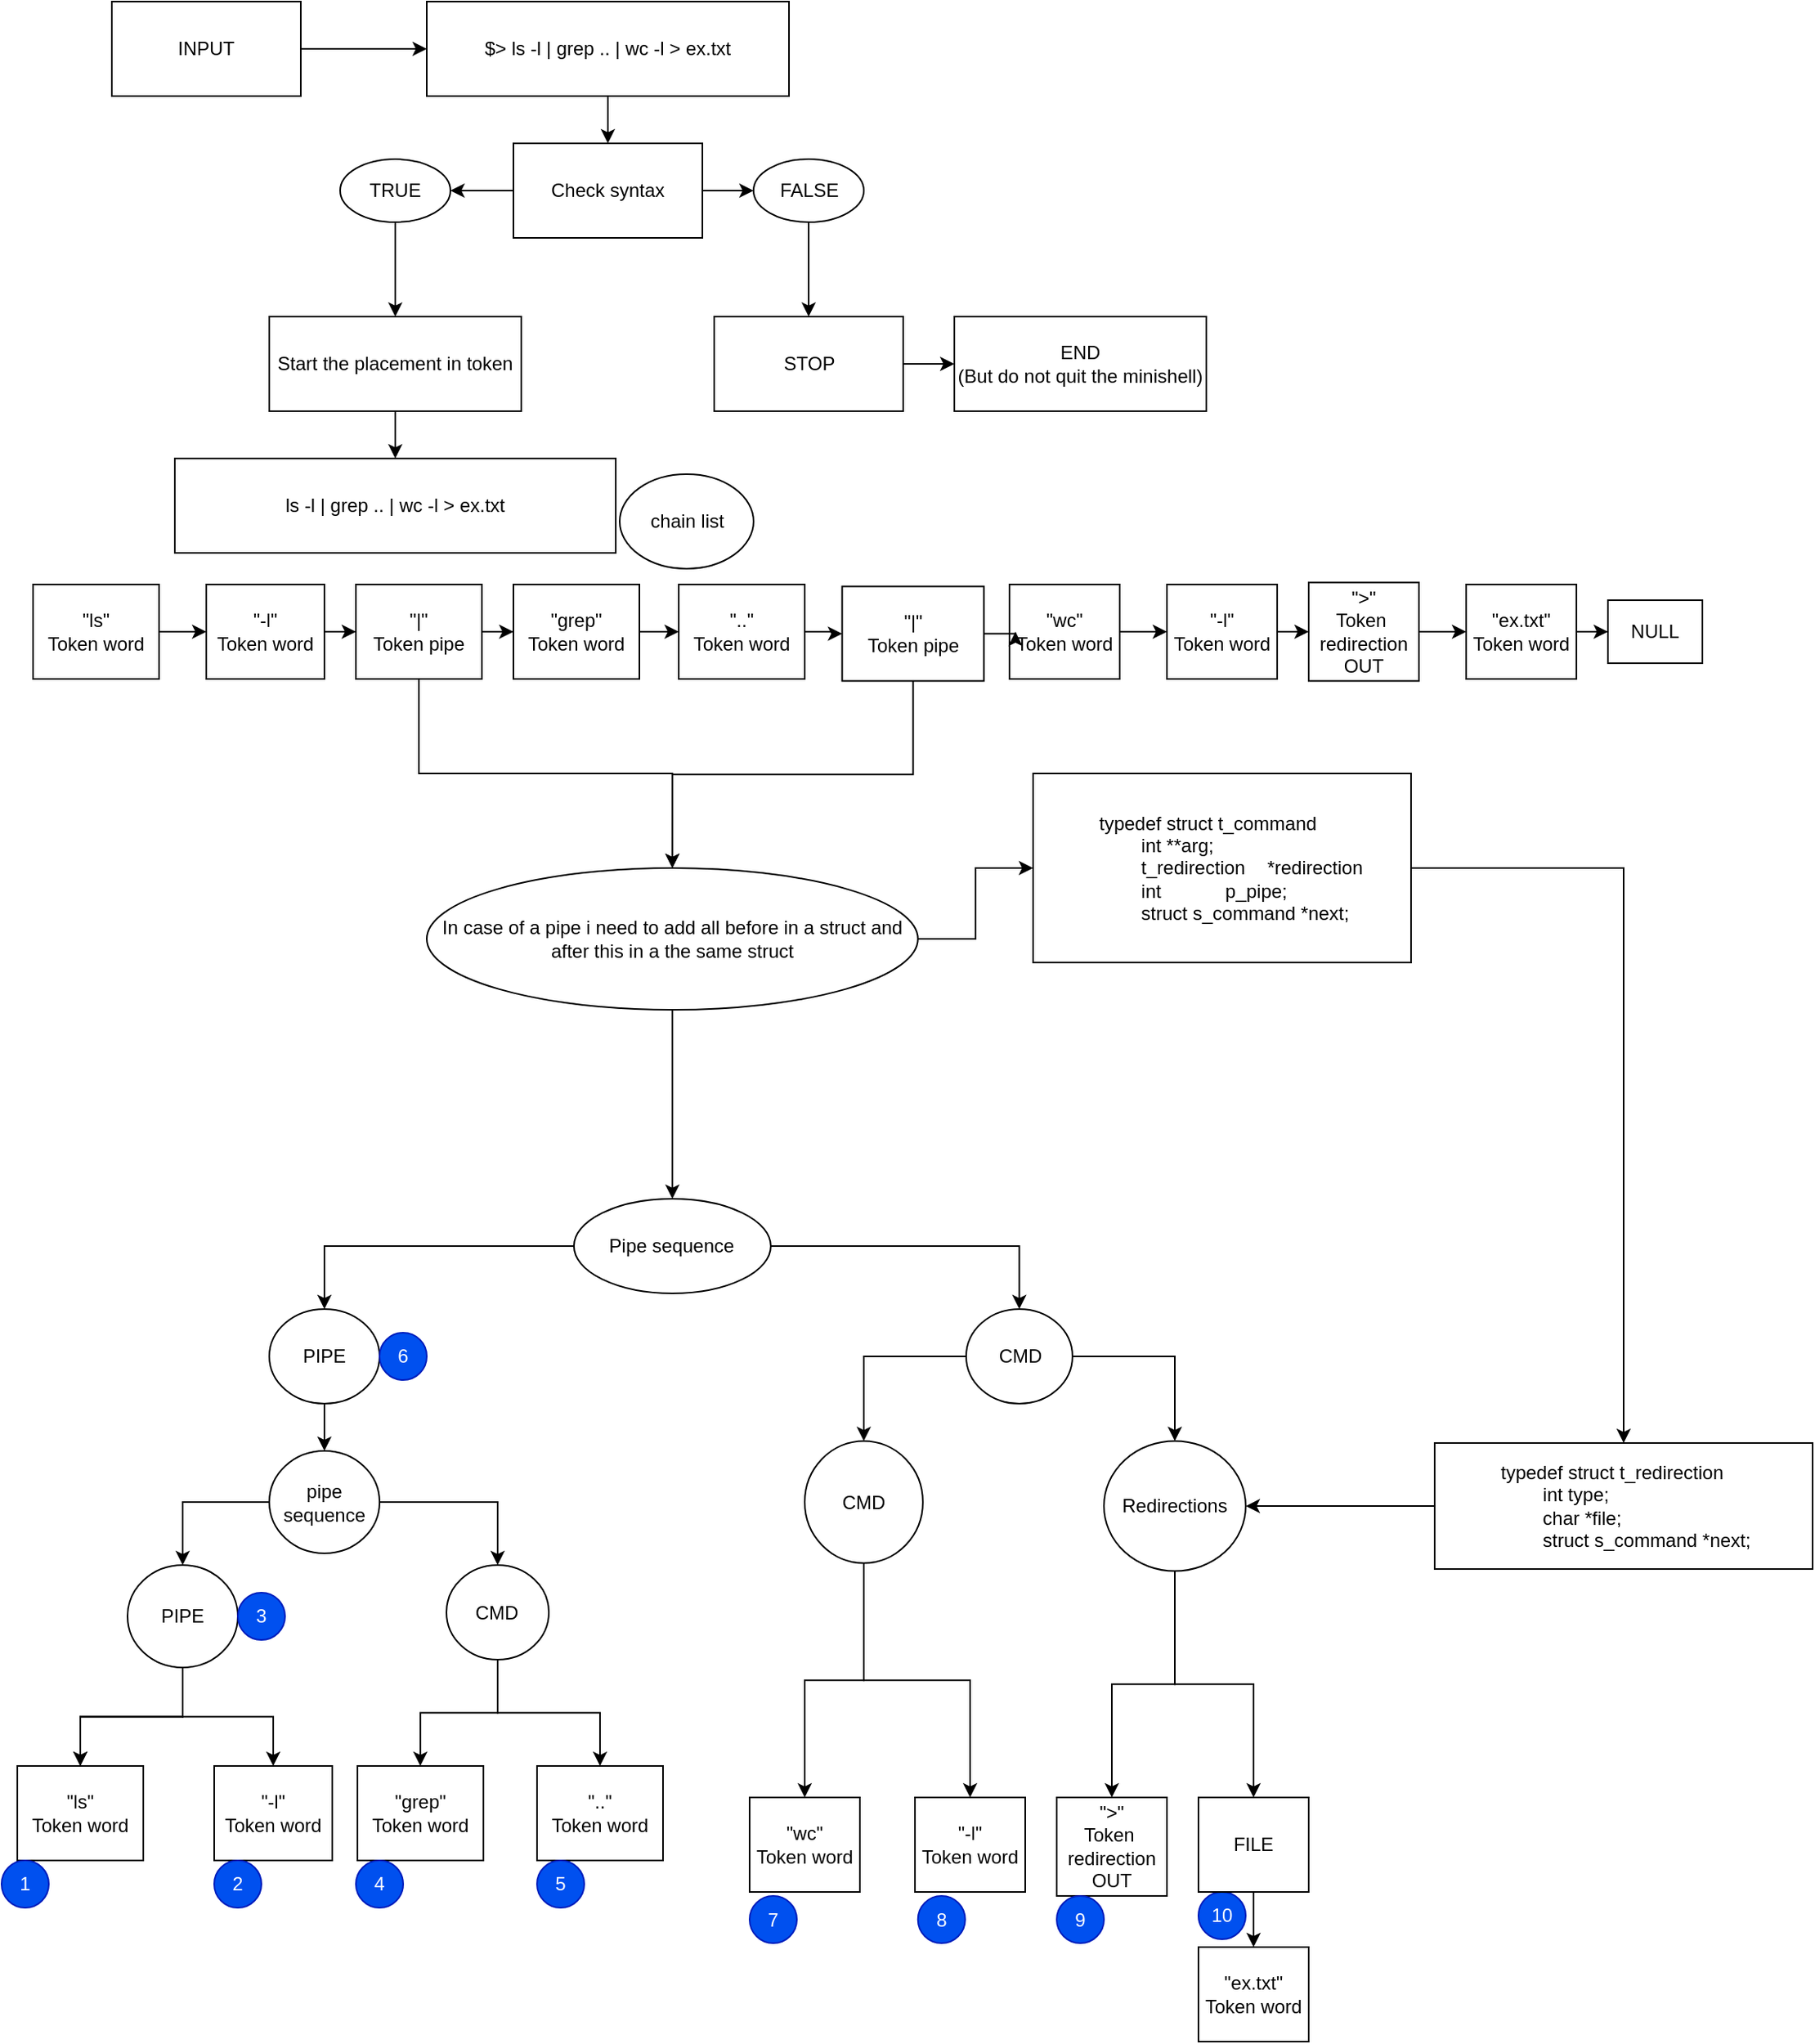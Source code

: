 <mxfile version="26.0.4">
  <diagram name="Page-1" id="rRFXWnT0ynGTG0CkEvUE">
    <mxGraphModel dx="2677" dy="895" grid="1" gridSize="10" guides="1" tooltips="1" connect="1" arrows="1" fold="1" page="1" pageScale="1" pageWidth="850" pageHeight="1100" math="0" shadow="0">
      <root>
        <mxCell id="0" />
        <mxCell id="1" parent="0" />
        <mxCell id="fJmlveyHdBU51Vy1_YlL-3" value="" style="edgeStyle=orthogonalEdgeStyle;rounded=0;orthogonalLoop=1;jettySize=auto;html=1;" parent="1" source="fJmlveyHdBU51Vy1_YlL-1" target="fJmlveyHdBU51Vy1_YlL-2" edge="1">
          <mxGeometry relative="1" as="geometry" />
        </mxCell>
        <mxCell id="fJmlveyHdBU51Vy1_YlL-1" value="INPUT" style="rounded=0;whiteSpace=wrap;html=1;" parent="1" vertex="1">
          <mxGeometry x="50" y="40" width="120" height="60" as="geometry" />
        </mxCell>
        <mxCell id="fJmlveyHdBU51Vy1_YlL-7" value="" style="edgeStyle=orthogonalEdgeStyle;rounded=0;orthogonalLoop=1;jettySize=auto;html=1;" parent="1" source="fJmlveyHdBU51Vy1_YlL-2" target="fJmlveyHdBU51Vy1_YlL-5" edge="1">
          <mxGeometry relative="1" as="geometry" />
        </mxCell>
        <mxCell id="fJmlveyHdBU51Vy1_YlL-2" value="$&amp;gt; ls -l | grep .. | wc -l &amp;gt; ex.txt" style="rounded=0;whiteSpace=wrap;html=1;" parent="1" vertex="1">
          <mxGeometry x="250" y="40" width="230" height="60" as="geometry" />
        </mxCell>
        <mxCell id="fJmlveyHdBU51Vy1_YlL-146" value="" style="edgeStyle=orthogonalEdgeStyle;rounded=0;orthogonalLoop=1;jettySize=auto;html=1;" parent="1" source="fJmlveyHdBU51Vy1_YlL-5" target="fJmlveyHdBU51Vy1_YlL-13" edge="1">
          <mxGeometry relative="1" as="geometry" />
        </mxCell>
        <mxCell id="fJmlveyHdBU51Vy1_YlL-148" value="" style="edgeStyle=orthogonalEdgeStyle;rounded=0;orthogonalLoop=1;jettySize=auto;html=1;" parent="1" source="fJmlveyHdBU51Vy1_YlL-5" target="fJmlveyHdBU51Vy1_YlL-15" edge="1">
          <mxGeometry relative="1" as="geometry" />
        </mxCell>
        <mxCell id="fJmlveyHdBU51Vy1_YlL-5" value="Check syntax" style="rounded=0;whiteSpace=wrap;html=1;" parent="1" vertex="1">
          <mxGeometry x="305" y="130" width="120" height="60" as="geometry" />
        </mxCell>
        <mxCell id="fJmlveyHdBU51Vy1_YlL-19" value="" style="edgeStyle=orthogonalEdgeStyle;rounded=0;orthogonalLoop=1;jettySize=auto;html=1;" parent="1" source="fJmlveyHdBU51Vy1_YlL-8" target="fJmlveyHdBU51Vy1_YlL-18" edge="1">
          <mxGeometry relative="1" as="geometry" />
        </mxCell>
        <mxCell id="fJmlveyHdBU51Vy1_YlL-8" value="Start the placement in token" style="rounded=0;whiteSpace=wrap;html=1;" parent="1" vertex="1">
          <mxGeometry x="150" y="240" width="160" height="60" as="geometry" />
        </mxCell>
        <mxCell id="fJmlveyHdBU51Vy1_YlL-17" value="" style="edgeStyle=orthogonalEdgeStyle;rounded=0;orthogonalLoop=1;jettySize=auto;html=1;" parent="1" source="fJmlveyHdBU51Vy1_YlL-9" target="fJmlveyHdBU51Vy1_YlL-16" edge="1">
          <mxGeometry relative="1" as="geometry" />
        </mxCell>
        <mxCell id="fJmlveyHdBU51Vy1_YlL-9" value="STOP" style="rounded=0;whiteSpace=wrap;html=1;" parent="1" vertex="1">
          <mxGeometry x="432.5" y="240" width="120" height="60" as="geometry" />
        </mxCell>
        <mxCell id="fJmlveyHdBU51Vy1_YlL-147" value="" style="edgeStyle=orthogonalEdgeStyle;rounded=0;orthogonalLoop=1;jettySize=auto;html=1;" parent="1" source="fJmlveyHdBU51Vy1_YlL-13" target="fJmlveyHdBU51Vy1_YlL-8" edge="1">
          <mxGeometry relative="1" as="geometry" />
        </mxCell>
        <mxCell id="fJmlveyHdBU51Vy1_YlL-13" value="TRUE" style="ellipse;whiteSpace=wrap;html=1;" parent="1" vertex="1">
          <mxGeometry x="195" y="140" width="70" height="40" as="geometry" />
        </mxCell>
        <mxCell id="fJmlveyHdBU51Vy1_YlL-149" value="" style="edgeStyle=orthogonalEdgeStyle;rounded=0;orthogonalLoop=1;jettySize=auto;html=1;" parent="1" source="fJmlveyHdBU51Vy1_YlL-15" target="fJmlveyHdBU51Vy1_YlL-9" edge="1">
          <mxGeometry relative="1" as="geometry" />
        </mxCell>
        <mxCell id="fJmlveyHdBU51Vy1_YlL-15" value="FALSE" style="ellipse;whiteSpace=wrap;html=1;" parent="1" vertex="1">
          <mxGeometry x="457.5" y="140" width="70" height="40" as="geometry" />
        </mxCell>
        <mxCell id="fJmlveyHdBU51Vy1_YlL-16" value="END&lt;div&gt;(But do not quit the minishell)&lt;/div&gt;" style="rounded=0;whiteSpace=wrap;html=1;" parent="1" vertex="1">
          <mxGeometry x="585" y="240" width="160" height="60" as="geometry" />
        </mxCell>
        <mxCell id="fJmlveyHdBU51Vy1_YlL-18" value="ls -l | grep .. | wc -l &amp;gt; ex.txt" style="whiteSpace=wrap;html=1;rounded=0;" parent="1" vertex="1">
          <mxGeometry x="90" y="330" width="280" height="60" as="geometry" />
        </mxCell>
        <mxCell id="fJmlveyHdBU51Vy1_YlL-33" value="" style="edgeStyle=orthogonalEdgeStyle;rounded=0;orthogonalLoop=1;jettySize=auto;html=1;" parent="1" source="fJmlveyHdBU51Vy1_YlL-23" target="fJmlveyHdBU51Vy1_YlL-25" edge="1">
          <mxGeometry relative="1" as="geometry" />
        </mxCell>
        <mxCell id="fJmlveyHdBU51Vy1_YlL-23" value="&quot;ls&quot;&lt;div&gt;Token word&lt;/div&gt;" style="whiteSpace=wrap;html=1;rounded=0;" parent="1" vertex="1">
          <mxGeometry y="410" width="80" height="60" as="geometry" />
        </mxCell>
        <mxCell id="fJmlveyHdBU51Vy1_YlL-34" value="" style="edgeStyle=orthogonalEdgeStyle;rounded=0;orthogonalLoop=1;jettySize=auto;html=1;" parent="1" source="fJmlveyHdBU51Vy1_YlL-25" target="fJmlveyHdBU51Vy1_YlL-26" edge="1">
          <mxGeometry relative="1" as="geometry" />
        </mxCell>
        <mxCell id="fJmlveyHdBU51Vy1_YlL-25" value="&quot;-l&quot;&lt;div&gt;Token word&lt;/div&gt;" style="whiteSpace=wrap;html=1;rounded=0;" parent="1" vertex="1">
          <mxGeometry x="110" y="410" width="75" height="60" as="geometry" />
        </mxCell>
        <mxCell id="fJmlveyHdBU51Vy1_YlL-35" value="" style="edgeStyle=orthogonalEdgeStyle;rounded=0;orthogonalLoop=1;jettySize=auto;html=1;" parent="1" source="fJmlveyHdBU51Vy1_YlL-26" target="fJmlveyHdBU51Vy1_YlL-30" edge="1">
          <mxGeometry relative="1" as="geometry" />
        </mxCell>
        <mxCell id="fJmlveyHdBU51Vy1_YlL-41" value="" style="edgeStyle=orthogonalEdgeStyle;rounded=0;orthogonalLoop=1;jettySize=auto;html=1;" parent="1" source="fJmlveyHdBU51Vy1_YlL-26" target="fJmlveyHdBU51Vy1_YlL-40" edge="1">
          <mxGeometry relative="1" as="geometry" />
        </mxCell>
        <mxCell id="fJmlveyHdBU51Vy1_YlL-26" value="&quot;|&quot;&lt;div&gt;Token pipe&lt;/div&gt;" style="whiteSpace=wrap;html=1;rounded=0;" parent="1" vertex="1">
          <mxGeometry x="205" y="410" width="80" height="60" as="geometry" />
        </mxCell>
        <mxCell id="fJmlveyHdBU51Vy1_YlL-58" value="" style="edgeStyle=orthogonalEdgeStyle;rounded=0;orthogonalLoop=1;jettySize=auto;html=1;" parent="1" source="fJmlveyHdBU51Vy1_YlL-27" target="fJmlveyHdBU51Vy1_YlL-57" edge="1">
          <mxGeometry relative="1" as="geometry" />
        </mxCell>
        <mxCell id="fJmlveyHdBU51Vy1_YlL-27" value="&quot;wc&quot;&lt;div&gt;Token word&lt;/div&gt;" style="whiteSpace=wrap;html=1;rounded=0;" parent="1" vertex="1">
          <mxGeometry x="620" y="410" width="70" height="60" as="geometry" />
        </mxCell>
        <mxCell id="fJmlveyHdBU51Vy1_YlL-38" value="" style="edgeStyle=orthogonalEdgeStyle;rounded=0;orthogonalLoop=1;jettySize=auto;html=1;" parent="1" source="fJmlveyHdBU51Vy1_YlL-28" target="fJmlveyHdBU51Vy1_YlL-27" edge="1">
          <mxGeometry relative="1" as="geometry" />
        </mxCell>
        <mxCell id="fJmlveyHdBU51Vy1_YlL-145" value="" style="edgeStyle=orthogonalEdgeStyle;rounded=0;orthogonalLoop=1;jettySize=auto;html=1;" parent="1" source="fJmlveyHdBU51Vy1_YlL-28" target="fJmlveyHdBU51Vy1_YlL-40" edge="1">
          <mxGeometry relative="1" as="geometry" />
        </mxCell>
        <mxCell id="fJmlveyHdBU51Vy1_YlL-28" value="&quot;|&quot;&lt;div&gt;Token pipe&lt;br&gt;&lt;/div&gt;" style="whiteSpace=wrap;html=1;rounded=0;" parent="1" vertex="1">
          <mxGeometry x="513.75" y="411.25" width="90" height="60" as="geometry" />
        </mxCell>
        <mxCell id="fJmlveyHdBU51Vy1_YlL-37" value="" style="edgeStyle=orthogonalEdgeStyle;rounded=0;orthogonalLoop=1;jettySize=auto;html=1;" parent="1" source="fJmlveyHdBU51Vy1_YlL-29" target="fJmlveyHdBU51Vy1_YlL-28" edge="1">
          <mxGeometry relative="1" as="geometry" />
        </mxCell>
        <mxCell id="fJmlveyHdBU51Vy1_YlL-29" value="&quot;..&quot;&lt;div&gt;Token word&lt;/div&gt;" style="whiteSpace=wrap;html=1;rounded=0;" parent="1" vertex="1">
          <mxGeometry x="410" y="410" width="80" height="60" as="geometry" />
        </mxCell>
        <mxCell id="fJmlveyHdBU51Vy1_YlL-36" value="" style="edgeStyle=orthogonalEdgeStyle;rounded=0;orthogonalLoop=1;jettySize=auto;html=1;" parent="1" source="fJmlveyHdBU51Vy1_YlL-30" target="fJmlveyHdBU51Vy1_YlL-29" edge="1">
          <mxGeometry relative="1" as="geometry" />
        </mxCell>
        <mxCell id="fJmlveyHdBU51Vy1_YlL-30" value="&quot;grep&quot;&lt;div&gt;Token word&lt;/div&gt;" style="whiteSpace=wrap;html=1;rounded=0;" parent="1" vertex="1">
          <mxGeometry x="305" y="410" width="80" height="60" as="geometry" />
        </mxCell>
        <mxCell id="fJmlveyHdBU51Vy1_YlL-31" value="chain list" style="ellipse;whiteSpace=wrap;html=1;" parent="1" vertex="1">
          <mxGeometry x="372.5" y="340" width="85" height="60" as="geometry" />
        </mxCell>
        <mxCell id="fJmlveyHdBU51Vy1_YlL-32" value="NULL" style="whiteSpace=wrap;html=1;rounded=0;" parent="1" vertex="1">
          <mxGeometry x="1000" y="420" width="60" height="40" as="geometry" />
        </mxCell>
        <mxCell id="fJmlveyHdBU51Vy1_YlL-44" value="" style="edgeStyle=orthogonalEdgeStyle;rounded=0;orthogonalLoop=1;jettySize=auto;html=1;" parent="1" source="fJmlveyHdBU51Vy1_YlL-40" target="fJmlveyHdBU51Vy1_YlL-43" edge="1">
          <mxGeometry relative="1" as="geometry" />
        </mxCell>
        <mxCell id="fJmlveyHdBU51Vy1_YlL-109" value="" style="edgeStyle=orthogonalEdgeStyle;rounded=0;orthogonalLoop=1;jettySize=auto;html=1;" parent="1" source="fJmlveyHdBU51Vy1_YlL-40" target="fJmlveyHdBU51Vy1_YlL-95" edge="1">
          <mxGeometry relative="1" as="geometry" />
        </mxCell>
        <mxCell id="fJmlveyHdBU51Vy1_YlL-40" value="In case of a pipe i need to add all before in a struct and after this in a the same struct" style="ellipse;whiteSpace=wrap;html=1;rounded=0;" parent="1" vertex="1">
          <mxGeometry x="250" y="590" width="311.87" height="90" as="geometry" />
        </mxCell>
        <mxCell id="fJmlveyHdBU51Vy1_YlL-47" value="" style="edgeStyle=orthogonalEdgeStyle;rounded=0;orthogonalLoop=1;jettySize=auto;html=1;" parent="1" source="fJmlveyHdBU51Vy1_YlL-43" target="fJmlveyHdBU51Vy1_YlL-45" edge="1">
          <mxGeometry relative="1" as="geometry" />
        </mxCell>
        <mxCell id="fJmlveyHdBU51Vy1_YlL-43" value="&lt;blockquote style=&quot;margin: 0 0 0 40px; border: none; padding: 0px;&quot;&gt;typedef struct t_command&lt;/blockquote&gt;&lt;blockquote style=&quot;margin: 0 0 0 40px; border: none; padding: 0px;&quot;&gt;&lt;span style=&quot;white-space: pre;&quot;&gt;&#x9;&lt;/span&gt;int **arg;&lt;br&gt;&lt;/blockquote&gt;&lt;blockquote style=&quot;margin: 0 0 0 40px; border: none; padding: 0px;&quot;&gt;&lt;span style=&quot;white-space: pre;&quot;&gt;&#x9;&lt;/span&gt;t_redirection&lt;span style=&quot;white-space: pre;&quot;&gt;&#x9;&lt;/span&gt;*redirection&lt;br&gt;&lt;/blockquote&gt;&lt;blockquote style=&quot;margin: 0 0 0 40px; border: none; padding: 0px;&quot;&gt;&lt;span style=&quot;white-space: pre;&quot;&gt;&#x9;&lt;/span&gt;int&lt;span style=&quot;white-space: pre;&quot;&gt;&#x9;&lt;/span&gt;&lt;span style=&quot;white-space: pre;&quot;&gt;&#x9;&lt;/span&gt;p_pipe;&lt;/blockquote&gt;&lt;blockquote style=&quot;margin: 0 0 0 40px; border: none; padding: 0px;&quot;&gt;&lt;span style=&quot;white-space: pre;&quot;&gt;&#x9;&lt;/span&gt;struct s_command *next;&lt;br&gt;&lt;/blockquote&gt;" style="whiteSpace=wrap;html=1;rounded=0;align=left;" parent="1" vertex="1">
          <mxGeometry x="635" y="530" width="240" height="120" as="geometry" />
        </mxCell>
        <mxCell id="WgjbDh5-NHSsL8skq-T1-2" value="" style="edgeStyle=orthogonalEdgeStyle;rounded=0;orthogonalLoop=1;jettySize=auto;html=1;" edge="1" parent="1" source="fJmlveyHdBU51Vy1_YlL-45" target="fJmlveyHdBU51Vy1_YlL-105">
          <mxGeometry relative="1" as="geometry" />
        </mxCell>
        <mxCell id="fJmlveyHdBU51Vy1_YlL-45" value="&lt;blockquote style=&quot;margin: 0px 0px 0px 40px; border: none; padding: 0px;&quot;&gt;typedef struct t_redirection&lt;/blockquote&gt;&lt;blockquote style=&quot;margin: 0px 0px 0px 40px; border: none; padding: 0px;&quot;&gt;&lt;span style=&quot;white-space: pre;&quot;&gt;&#x9;&lt;/span&gt;int type;&lt;br&gt;&lt;/blockquote&gt;&lt;blockquote style=&quot;margin: 0px 0px 0px 40px; border: none; padding: 0px;&quot;&gt;&lt;span style=&quot;white-space: pre;&quot;&gt;&#x9;&lt;/span&gt;char *file;&lt;/blockquote&gt;&lt;blockquote style=&quot;margin: 0px 0px 0px 40px; border: none; padding: 0px;&quot;&gt;&lt;span style=&quot;white-space: pre;&quot;&gt;&#x9;&lt;/span&gt;struct s_command *next;&lt;/blockquote&gt;" style="whiteSpace=wrap;html=1;align=left;rounded=0;" parent="1" vertex="1">
          <mxGeometry x="890" y="955" width="240" height="80" as="geometry" />
        </mxCell>
        <mxCell id="fJmlveyHdBU51Vy1_YlL-77" value="" style="edgeStyle=orthogonalEdgeStyle;rounded=0;orthogonalLoop=1;jettySize=auto;html=1;" parent="1" source="fJmlveyHdBU51Vy1_YlL-48" target="fJmlveyHdBU51Vy1_YlL-76" edge="1">
          <mxGeometry relative="1" as="geometry" />
        </mxCell>
        <mxCell id="fJmlveyHdBU51Vy1_YlL-48" value="PIPE" style="ellipse;whiteSpace=wrap;html=1;rounded=0;" parent="1" vertex="1">
          <mxGeometry x="150" y="870" width="70" height="60" as="geometry" />
        </mxCell>
        <mxCell id="fJmlveyHdBU51Vy1_YlL-91" value="" style="edgeStyle=orthogonalEdgeStyle;rounded=0;orthogonalLoop=1;jettySize=auto;html=1;" parent="1" source="fJmlveyHdBU51Vy1_YlL-50" target="fJmlveyHdBU51Vy1_YlL-90" edge="1">
          <mxGeometry relative="1" as="geometry" />
        </mxCell>
        <mxCell id="fJmlveyHdBU51Vy1_YlL-93" value="" style="edgeStyle=orthogonalEdgeStyle;rounded=0;orthogonalLoop=1;jettySize=auto;html=1;" parent="1" source="fJmlveyHdBU51Vy1_YlL-50" target="fJmlveyHdBU51Vy1_YlL-92" edge="1">
          <mxGeometry relative="1" as="geometry" />
        </mxCell>
        <mxCell id="fJmlveyHdBU51Vy1_YlL-50" value="CMD" style="ellipse;whiteSpace=wrap;html=1;rounded=0;" parent="1" vertex="1">
          <mxGeometry x="262.49" y="1032.5" width="65.01" height="60" as="geometry" />
        </mxCell>
        <mxCell id="fJmlveyHdBU51Vy1_YlL-61" value="" style="edgeStyle=orthogonalEdgeStyle;rounded=0;orthogonalLoop=1;jettySize=auto;html=1;" parent="1" source="fJmlveyHdBU51Vy1_YlL-57" target="fJmlveyHdBU51Vy1_YlL-60" edge="1">
          <mxGeometry relative="1" as="geometry" />
        </mxCell>
        <mxCell id="fJmlveyHdBU51Vy1_YlL-57" value="&quot;-l&quot;&lt;div&gt;Token word&lt;/div&gt;" style="whiteSpace=wrap;html=1;rounded=0;" parent="1" vertex="1">
          <mxGeometry x="720" y="410" width="70" height="60" as="geometry" />
        </mxCell>
        <mxCell id="fJmlveyHdBU51Vy1_YlL-63" value="" style="edgeStyle=orthogonalEdgeStyle;rounded=0;orthogonalLoop=1;jettySize=auto;html=1;" parent="1" source="fJmlveyHdBU51Vy1_YlL-60" target="fJmlveyHdBU51Vy1_YlL-62" edge="1">
          <mxGeometry relative="1" as="geometry" />
        </mxCell>
        <mxCell id="fJmlveyHdBU51Vy1_YlL-60" value="&quot;&amp;gt;&quot;&lt;div&gt;&lt;div&gt;Token&amp;nbsp;&lt;/div&gt;&lt;div&gt;redirection OUT&lt;/div&gt;&lt;/div&gt;" style="whiteSpace=wrap;html=1;rounded=0;" parent="1" vertex="1">
          <mxGeometry x="810" y="408.75" width="70" height="62.5" as="geometry" />
        </mxCell>
        <mxCell id="fJmlveyHdBU51Vy1_YlL-64" value="" style="edgeStyle=orthogonalEdgeStyle;rounded=0;orthogonalLoop=1;jettySize=auto;html=1;" parent="1" source="fJmlveyHdBU51Vy1_YlL-62" target="fJmlveyHdBU51Vy1_YlL-32" edge="1">
          <mxGeometry relative="1" as="geometry" />
        </mxCell>
        <mxCell id="fJmlveyHdBU51Vy1_YlL-62" value="&quot;ex.txt&quot;&lt;div&gt;Token word&lt;/div&gt;" style="whiteSpace=wrap;html=1;rounded=0;" parent="1" vertex="1">
          <mxGeometry x="910" y="410" width="70" height="60" as="geometry" />
        </mxCell>
        <mxCell id="fJmlveyHdBU51Vy1_YlL-79" value="" style="edgeStyle=orthogonalEdgeStyle;rounded=0;orthogonalLoop=1;jettySize=auto;html=1;" parent="1" source="fJmlveyHdBU51Vy1_YlL-76" target="fJmlveyHdBU51Vy1_YlL-78" edge="1">
          <mxGeometry relative="1" as="geometry" />
        </mxCell>
        <mxCell id="fJmlveyHdBU51Vy1_YlL-102" value="" style="edgeStyle=orthogonalEdgeStyle;rounded=0;orthogonalLoop=1;jettySize=auto;html=1;" parent="1" source="fJmlveyHdBU51Vy1_YlL-76" target="fJmlveyHdBU51Vy1_YlL-50" edge="1">
          <mxGeometry relative="1" as="geometry" />
        </mxCell>
        <mxCell id="fJmlveyHdBU51Vy1_YlL-76" value="pipe sequence" style="ellipse;whiteSpace=wrap;html=1;rounded=0;" parent="1" vertex="1">
          <mxGeometry x="150" y="960" width="70" height="65" as="geometry" />
        </mxCell>
        <mxCell id="fJmlveyHdBU51Vy1_YlL-85" value="" style="edgeStyle=orthogonalEdgeStyle;rounded=0;orthogonalLoop=1;jettySize=auto;html=1;" parent="1" source="fJmlveyHdBU51Vy1_YlL-78" target="fJmlveyHdBU51Vy1_YlL-84" edge="1">
          <mxGeometry relative="1" as="geometry" />
        </mxCell>
        <mxCell id="fJmlveyHdBU51Vy1_YlL-86" value="" style="edgeStyle=orthogonalEdgeStyle;rounded=0;orthogonalLoop=1;jettySize=auto;html=1;" parent="1" source="fJmlveyHdBU51Vy1_YlL-78" target="fJmlveyHdBU51Vy1_YlL-84" edge="1">
          <mxGeometry relative="1" as="geometry" />
        </mxCell>
        <mxCell id="fJmlveyHdBU51Vy1_YlL-88" value="" style="edgeStyle=orthogonalEdgeStyle;rounded=0;orthogonalLoop=1;jettySize=auto;html=1;" parent="1" source="fJmlveyHdBU51Vy1_YlL-78" target="fJmlveyHdBU51Vy1_YlL-87" edge="1">
          <mxGeometry relative="1" as="geometry" />
        </mxCell>
        <mxCell id="fJmlveyHdBU51Vy1_YlL-78" value="PIPE" style="ellipse;whiteSpace=wrap;html=1;rounded=0;" parent="1" vertex="1">
          <mxGeometry x="60" y="1032.5" width="70" height="65" as="geometry" />
        </mxCell>
        <mxCell id="fJmlveyHdBU51Vy1_YlL-84" value="&quot;ls&quot;&lt;div&gt;Token word&lt;/div&gt;" style="whiteSpace=wrap;html=1;rounded=0;" parent="1" vertex="1">
          <mxGeometry x="-10.0" y="1160" width="80" height="60" as="geometry" />
        </mxCell>
        <mxCell id="fJmlveyHdBU51Vy1_YlL-87" value="&quot;-l&quot;&lt;div&gt;Token word&lt;/div&gt;" style="whiteSpace=wrap;html=1;rounded=0;" parent="1" vertex="1">
          <mxGeometry x="115" y="1160" width="75" height="60" as="geometry" />
        </mxCell>
        <mxCell id="fJmlveyHdBU51Vy1_YlL-90" value="&quot;grep&quot;&lt;div&gt;Token word&lt;/div&gt;" style="whiteSpace=wrap;html=1;rounded=0;" parent="1" vertex="1">
          <mxGeometry x="205.93" y="1160" width="80" height="60" as="geometry" />
        </mxCell>
        <mxCell id="fJmlveyHdBU51Vy1_YlL-92" value="&quot;..&quot;&lt;div&gt;Token word&lt;/div&gt;" style="whiteSpace=wrap;html=1;rounded=0;" parent="1" vertex="1">
          <mxGeometry x="320" y="1160" width="80" height="60" as="geometry" />
        </mxCell>
        <mxCell id="fJmlveyHdBU51Vy1_YlL-101" value="" style="edgeStyle=orthogonalEdgeStyle;rounded=0;orthogonalLoop=1;jettySize=auto;html=1;" parent="1" source="fJmlveyHdBU51Vy1_YlL-95" target="fJmlveyHdBU51Vy1_YlL-48" edge="1">
          <mxGeometry relative="1" as="geometry" />
        </mxCell>
        <mxCell id="fJmlveyHdBU51Vy1_YlL-104" value="" style="edgeStyle=orthogonalEdgeStyle;rounded=0;orthogonalLoop=1;jettySize=auto;html=1;" parent="1" source="fJmlveyHdBU51Vy1_YlL-95" target="fJmlveyHdBU51Vy1_YlL-103" edge="1">
          <mxGeometry relative="1" as="geometry" />
        </mxCell>
        <mxCell id="fJmlveyHdBU51Vy1_YlL-95" value="Pipe sequence" style="ellipse;whiteSpace=wrap;html=1;rounded=0;" parent="1" vertex="1">
          <mxGeometry x="343.44" y="800" width="125" height="60" as="geometry" />
        </mxCell>
        <mxCell id="fJmlveyHdBU51Vy1_YlL-106" value="" style="edgeStyle=orthogonalEdgeStyle;rounded=0;orthogonalLoop=1;jettySize=auto;html=1;" parent="1" source="fJmlveyHdBU51Vy1_YlL-103" target="fJmlveyHdBU51Vy1_YlL-105" edge="1">
          <mxGeometry relative="1" as="geometry" />
        </mxCell>
        <mxCell id="fJmlveyHdBU51Vy1_YlL-108" value="" style="edgeStyle=orthogonalEdgeStyle;rounded=0;orthogonalLoop=1;jettySize=auto;html=1;" parent="1" source="fJmlveyHdBU51Vy1_YlL-103" target="fJmlveyHdBU51Vy1_YlL-107" edge="1">
          <mxGeometry relative="1" as="geometry" />
        </mxCell>
        <mxCell id="fJmlveyHdBU51Vy1_YlL-103" value="CMD" style="ellipse;whiteSpace=wrap;html=1;rounded=0;" parent="1" vertex="1">
          <mxGeometry x="592.5" y="870" width="67.5" height="60" as="geometry" />
        </mxCell>
        <mxCell id="fJmlveyHdBU51Vy1_YlL-123" value="" style="edgeStyle=orthogonalEdgeStyle;rounded=0;orthogonalLoop=1;jettySize=auto;html=1;" parent="1" source="fJmlveyHdBU51Vy1_YlL-105" target="fJmlveyHdBU51Vy1_YlL-117" edge="1">
          <mxGeometry relative="1" as="geometry" />
        </mxCell>
        <mxCell id="fJmlveyHdBU51Vy1_YlL-142" value="" style="edgeStyle=orthogonalEdgeStyle;rounded=0;orthogonalLoop=1;jettySize=auto;html=1;" parent="1" source="fJmlveyHdBU51Vy1_YlL-105" target="fJmlveyHdBU51Vy1_YlL-140" edge="1">
          <mxGeometry relative="1" as="geometry" />
        </mxCell>
        <mxCell id="fJmlveyHdBU51Vy1_YlL-105" value="Redirections" style="ellipse;whiteSpace=wrap;html=1;rounded=0;" parent="1" vertex="1">
          <mxGeometry x="680" y="953.75" width="90" height="82.5" as="geometry" />
        </mxCell>
        <mxCell id="fJmlveyHdBU51Vy1_YlL-120" value="" style="edgeStyle=orthogonalEdgeStyle;rounded=0;orthogonalLoop=1;jettySize=auto;html=1;" parent="1" source="fJmlveyHdBU51Vy1_YlL-107" target="fJmlveyHdBU51Vy1_YlL-113" edge="1">
          <mxGeometry relative="1" as="geometry" />
        </mxCell>
        <mxCell id="fJmlveyHdBU51Vy1_YlL-121" value="" style="edgeStyle=orthogonalEdgeStyle;rounded=0;orthogonalLoop=1;jettySize=auto;html=1;" parent="1" source="fJmlveyHdBU51Vy1_YlL-107" target="fJmlveyHdBU51Vy1_YlL-115" edge="1">
          <mxGeometry relative="1" as="geometry" />
        </mxCell>
        <mxCell id="fJmlveyHdBU51Vy1_YlL-107" value="CMD" style="ellipse;whiteSpace=wrap;html=1;rounded=0;" parent="1" vertex="1">
          <mxGeometry x="490" y="953.75" width="75" height="77.5" as="geometry" />
        </mxCell>
        <mxCell id="fJmlveyHdBU51Vy1_YlL-113" value="&quot;wc&quot;&lt;div&gt;Token word&lt;/div&gt;" style="whiteSpace=wrap;html=1;rounded=0;" parent="1" vertex="1">
          <mxGeometry x="455" y="1180" width="70" height="60" as="geometry" />
        </mxCell>
        <mxCell id="fJmlveyHdBU51Vy1_YlL-115" value="&quot;-l&quot;&lt;div&gt;Token word&lt;/div&gt;" style="whiteSpace=wrap;html=1;rounded=0;" parent="1" vertex="1">
          <mxGeometry x="560" y="1180" width="70" height="60" as="geometry" />
        </mxCell>
        <mxCell id="fJmlveyHdBU51Vy1_YlL-117" value="&quot;&amp;gt;&quot;&lt;div&gt;&lt;div&gt;Token&amp;nbsp;&lt;/div&gt;&lt;div&gt;redirection OUT&lt;/div&gt;&lt;/div&gt;" style="whiteSpace=wrap;html=1;rounded=0;" parent="1" vertex="1">
          <mxGeometry x="650" y="1180" width="70" height="62.5" as="geometry" />
        </mxCell>
        <mxCell id="fJmlveyHdBU51Vy1_YlL-118" value="&quot;ex.txt&quot;&lt;div&gt;Token word&lt;/div&gt;" style="whiteSpace=wrap;html=1;rounded=0;" parent="1" vertex="1">
          <mxGeometry x="740" y="1275" width="70" height="60" as="geometry" />
        </mxCell>
        <mxCell id="fJmlveyHdBU51Vy1_YlL-126" value="1" style="ellipse;whiteSpace=wrap;html=1;aspect=fixed;fillColor=#0050ef;fontColor=#ffffff;strokeColor=#001DBC;" parent="1" vertex="1">
          <mxGeometry x="-20" y="1220" width="30" height="30" as="geometry" />
        </mxCell>
        <mxCell id="fJmlveyHdBU51Vy1_YlL-128" value="2" style="ellipse;whiteSpace=wrap;html=1;aspect=fixed;fillColor=#0050ef;fontColor=#ffffff;strokeColor=#001DBC;" parent="1" vertex="1">
          <mxGeometry x="115" y="1220" width="30" height="30" as="geometry" />
        </mxCell>
        <mxCell id="fJmlveyHdBU51Vy1_YlL-129" value="3" style="ellipse;whiteSpace=wrap;html=1;aspect=fixed;fillColor=#0050ef;fontColor=#ffffff;strokeColor=#001DBC;" parent="1" vertex="1">
          <mxGeometry x="130" y="1050" width="30" height="30" as="geometry" />
        </mxCell>
        <mxCell id="fJmlveyHdBU51Vy1_YlL-131" value="4" style="ellipse;whiteSpace=wrap;html=1;aspect=fixed;fillColor=#0050ef;fontColor=#ffffff;strokeColor=#001DBC;" parent="1" vertex="1">
          <mxGeometry x="205" y="1220" width="30" height="30" as="geometry" />
        </mxCell>
        <mxCell id="fJmlveyHdBU51Vy1_YlL-132" value="5" style="ellipse;whiteSpace=wrap;html=1;aspect=fixed;fillColor=#0050ef;fontColor=#ffffff;strokeColor=#001DBC;" parent="1" vertex="1">
          <mxGeometry x="320" y="1220" width="30" height="30" as="geometry" />
        </mxCell>
        <mxCell id="fJmlveyHdBU51Vy1_YlL-133" value="6" style="ellipse;whiteSpace=wrap;html=1;aspect=fixed;fillColor=#0050ef;fontColor=#ffffff;strokeColor=#001DBC;" parent="1" vertex="1">
          <mxGeometry x="220" y="885" width="30" height="30" as="geometry" />
        </mxCell>
        <mxCell id="fJmlveyHdBU51Vy1_YlL-134" value="7" style="ellipse;whiteSpace=wrap;html=1;aspect=fixed;fillColor=#0050ef;fontColor=#ffffff;strokeColor=#001DBC;" parent="1" vertex="1">
          <mxGeometry x="455" y="1242.5" width="30" height="30" as="geometry" />
        </mxCell>
        <mxCell id="fJmlveyHdBU51Vy1_YlL-135" value="8" style="ellipse;whiteSpace=wrap;html=1;aspect=fixed;fillColor=#0050ef;fontColor=#ffffff;strokeColor=#001DBC;" parent="1" vertex="1">
          <mxGeometry x="561.87" y="1242.5" width="30" height="30" as="geometry" />
        </mxCell>
        <mxCell id="fJmlveyHdBU51Vy1_YlL-136" value="9" style="ellipse;whiteSpace=wrap;html=1;aspect=fixed;fillColor=#0050ef;fontColor=#ffffff;strokeColor=#001DBC;" parent="1" vertex="1">
          <mxGeometry x="650" y="1242.5" width="30" height="30" as="geometry" />
        </mxCell>
        <mxCell id="fJmlveyHdBU51Vy1_YlL-137" value="10" style="ellipse;whiteSpace=wrap;html=1;aspect=fixed;fillColor=#0050ef;fontColor=#ffffff;strokeColor=#001DBC;" parent="1" vertex="1">
          <mxGeometry x="740" y="1240" width="30" height="30" as="geometry" />
        </mxCell>
        <mxCell id="fJmlveyHdBU51Vy1_YlL-144" value="" style="edgeStyle=orthogonalEdgeStyle;rounded=0;orthogonalLoop=1;jettySize=auto;html=1;" parent="1" source="fJmlveyHdBU51Vy1_YlL-140" target="fJmlveyHdBU51Vy1_YlL-118" edge="1">
          <mxGeometry relative="1" as="geometry" />
        </mxCell>
        <mxCell id="fJmlveyHdBU51Vy1_YlL-140" value="FILE" style="whiteSpace=wrap;html=1;rounded=0;" parent="1" vertex="1">
          <mxGeometry x="740" y="1180" width="70" height="60" as="geometry" />
        </mxCell>
      </root>
    </mxGraphModel>
  </diagram>
</mxfile>
